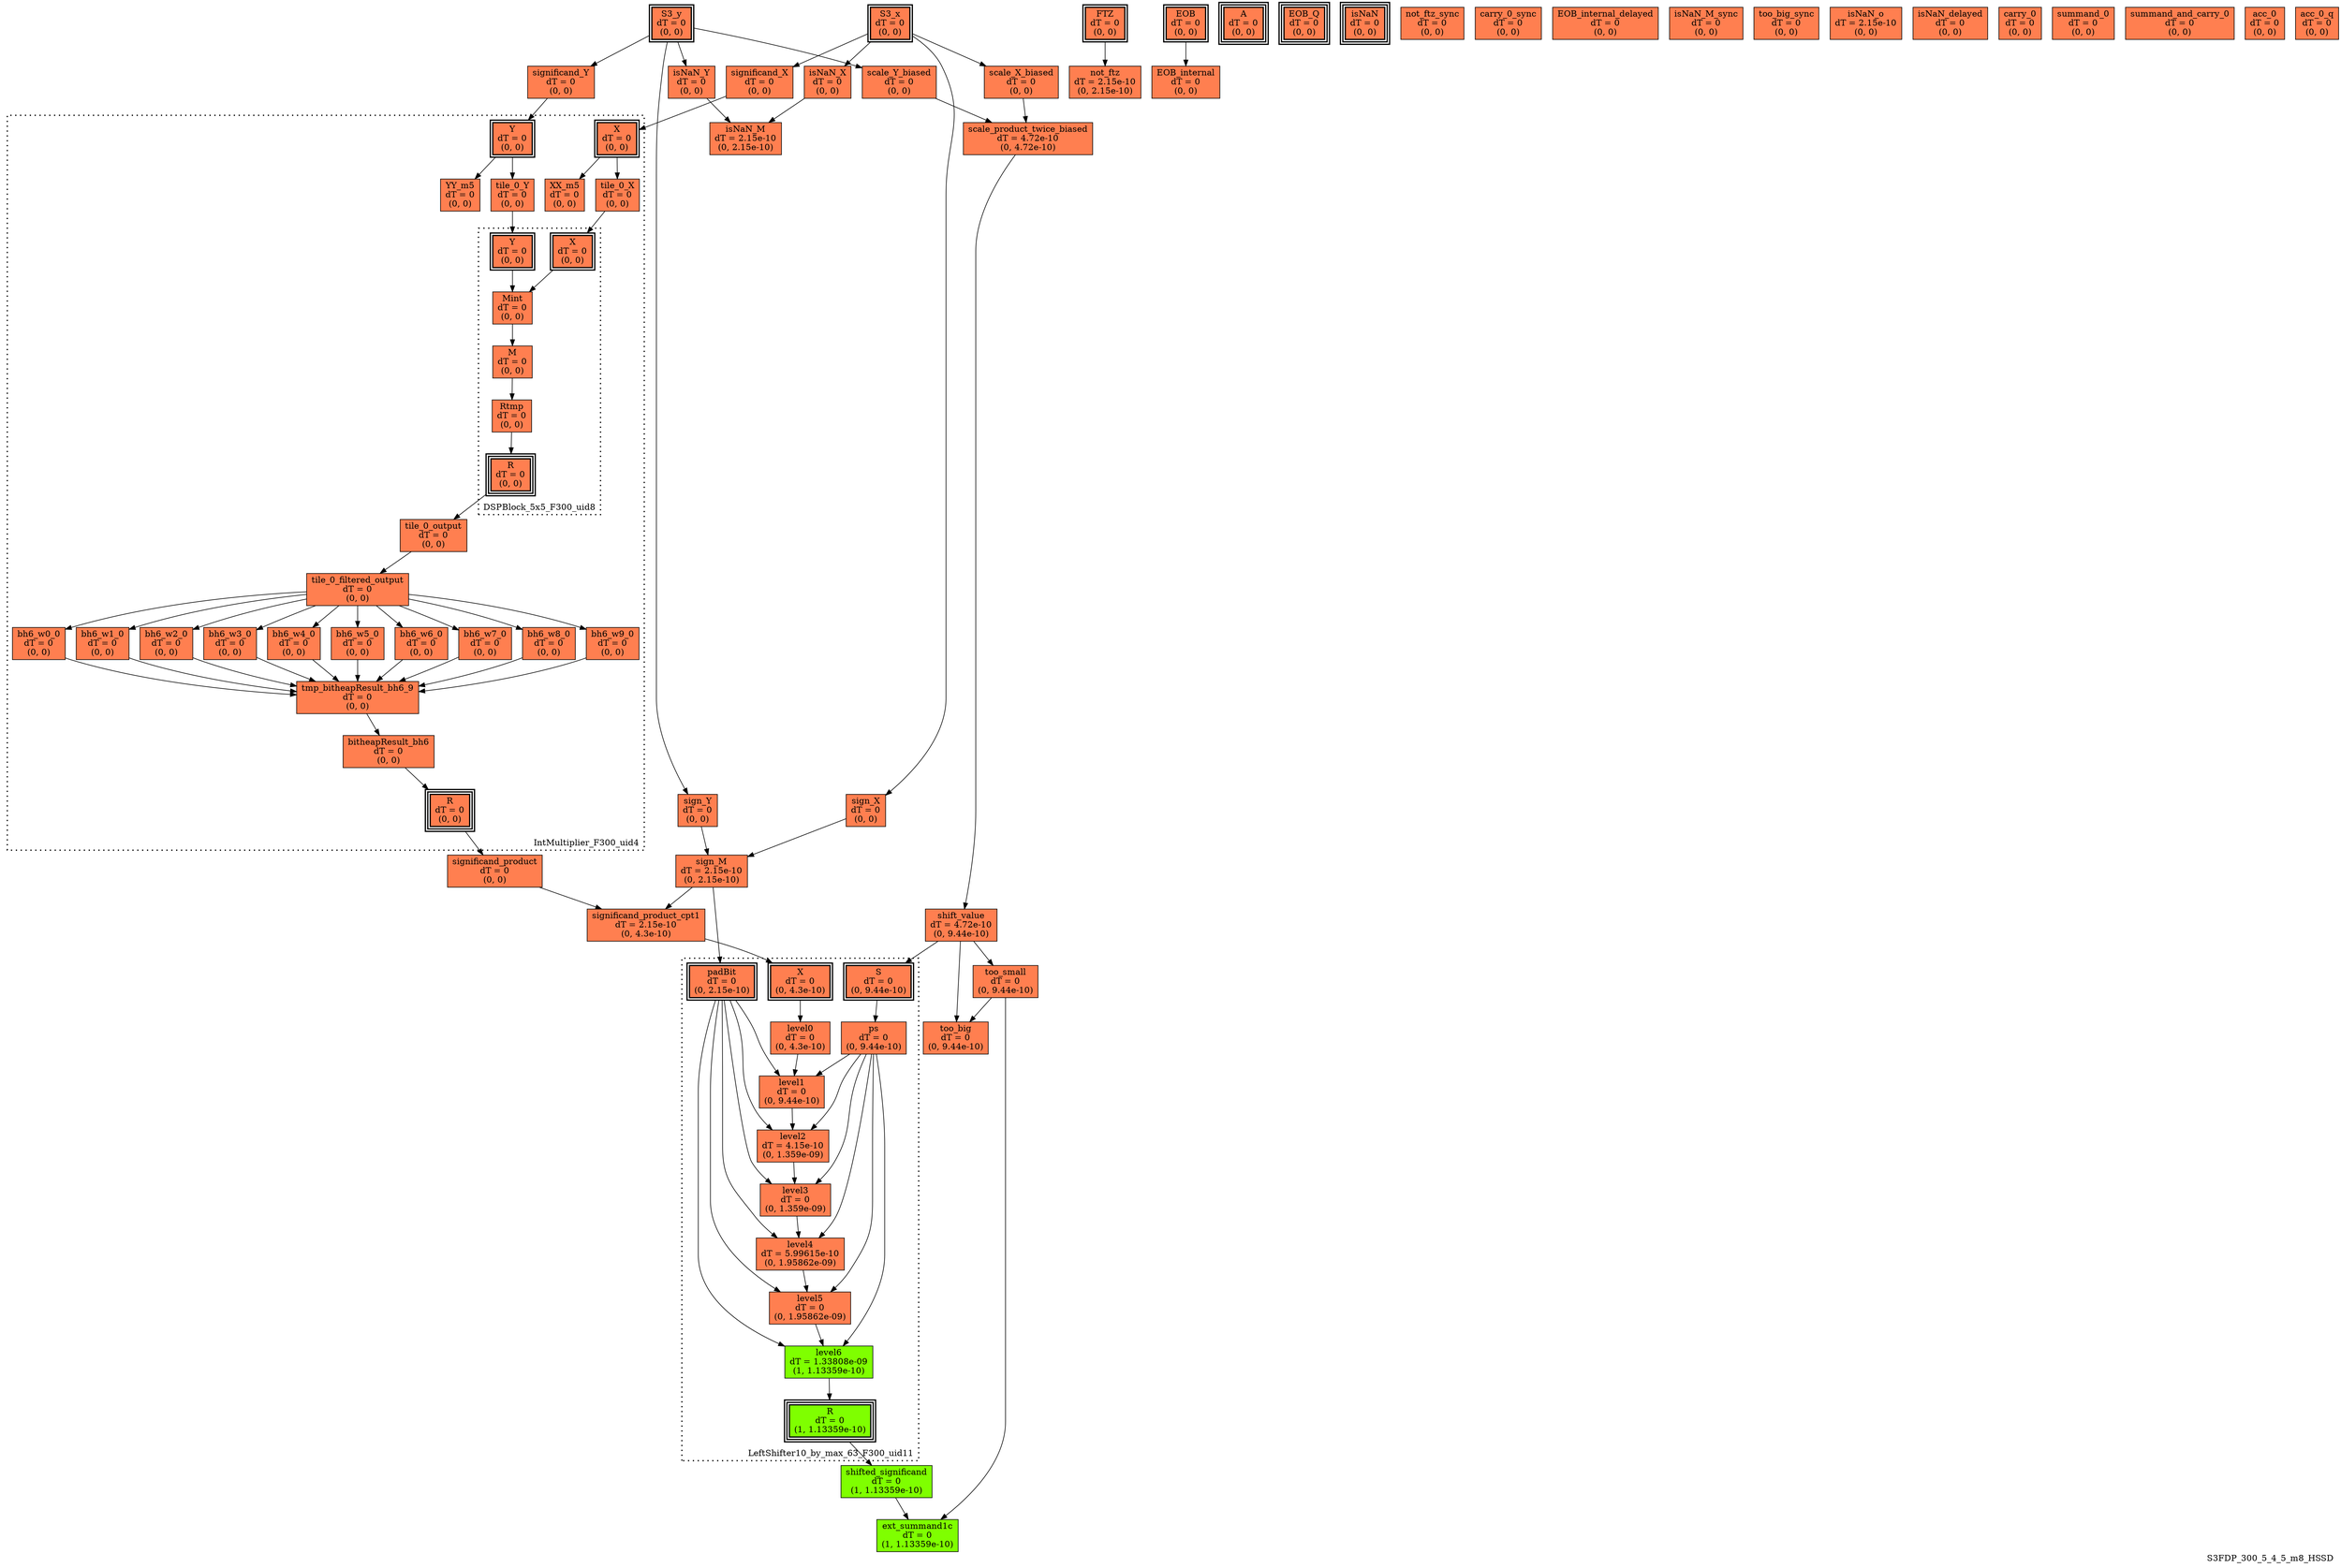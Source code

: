 digraph S3FDP_300_5_4_5_m8_HSSD
{
	//graph drawing options
	label=S3FDP_300_5_4_5_m8_HSSD;
	labelloc=bottom;
	labeljust=right;
	ratio=auto;
	nodesep=0.25;
	ranksep=0.5;

	//input/output signals of operator S3FDP_300_5_4_5_m8_HSSD
	S3_x__S3FDP_300_5_4_5_m8_HSSD [ label="S3_x\ndT = 0\n(0, 0)", shape=box, color=black, style="bold, filled", fillcolor=coral, peripheries=2 ];
	S3_y__S3FDP_300_5_4_5_m8_HSSD [ label="S3_y\ndT = 0\n(0, 0)", shape=box, color=black, style="bold, filled", fillcolor=coral, peripheries=2 ];
	FTZ__S3FDP_300_5_4_5_m8_HSSD [ label="FTZ\ndT = 0\n(0, 0)", shape=box, color=black, style="bold, filled", fillcolor=coral, peripheries=2 ];
	EOB__S3FDP_300_5_4_5_m8_HSSD [ label="EOB\ndT = 0\n(0, 0)", shape=box, color=black, style="bold, filled", fillcolor=coral, peripheries=2 ];
	A__S3FDP_300_5_4_5_m8_HSSD [ label="A\ndT = 0\n(0, 0)", shape=box, color=black, style="bold, filled", fillcolor=coral, peripheries=3 ];
	EOB_Q__S3FDP_300_5_4_5_m8_HSSD [ label="EOB_Q\ndT = 0\n(0, 0)", shape=box, color=black, style="bold, filled", fillcolor=coral, peripheries=3 ];
	isNaN__S3FDP_300_5_4_5_m8_HSSD [ label="isNaN\ndT = 0\n(0, 0)", shape=box, color=black, style="bold, filled", fillcolor=coral, peripheries=3 ];
	{rank=same S3_x__S3FDP_300_5_4_5_m8_HSSD, S3_y__S3FDP_300_5_4_5_m8_HSSD, FTZ__S3FDP_300_5_4_5_m8_HSSD, EOB__S3FDP_300_5_4_5_m8_HSSD};
	{rank=same A__S3FDP_300_5_4_5_m8_HSSD, EOB_Q__S3FDP_300_5_4_5_m8_HSSD, isNaN__S3FDP_300_5_4_5_m8_HSSD};
	//internal signals of operator S3FDP_300_5_4_5_m8_HSSD
	sign_X__S3FDP_300_5_4_5_m8_HSSD [ label="sign_X\ndT = 0\n(0, 0)", shape=box, color=black, style=filled, fillcolor=coral, peripheries=1 ];
	sign_Y__S3FDP_300_5_4_5_m8_HSSD [ label="sign_Y\ndT = 0\n(0, 0)", shape=box, color=black, style=filled, fillcolor=coral, peripheries=1 ];
	sign_M__S3FDP_300_5_4_5_m8_HSSD [ label="sign_M\ndT = 2.15e-10\n(0, 2.15e-10)", shape=box, color=black, style=filled, fillcolor=coral, peripheries=1 ];
	isNaN_X__S3FDP_300_5_4_5_m8_HSSD [ label="isNaN_X\ndT = 0\n(0, 0)", shape=box, color=black, style=filled, fillcolor=coral, peripheries=1 ];
	isNaN_Y__S3FDP_300_5_4_5_m8_HSSD [ label="isNaN_Y\ndT = 0\n(0, 0)", shape=box, color=black, style=filled, fillcolor=coral, peripheries=1 ];
	isNaN_M__S3FDP_300_5_4_5_m8_HSSD [ label="isNaN_M\ndT = 2.15e-10\n(0, 2.15e-10)", shape=box, color=black, style=filled, fillcolor=coral, peripheries=1 ];
	significand_X__S3FDP_300_5_4_5_m8_HSSD [ label="significand_X\ndT = 0\n(0, 0)", shape=box, color=black, style=filled, fillcolor=coral, peripheries=1 ];
	significand_Y__S3FDP_300_5_4_5_m8_HSSD [ label="significand_Y\ndT = 0\n(0, 0)", shape=box, color=black, style=filled, fillcolor=coral, peripheries=1 ];
	significand_product__S3FDP_300_5_4_5_m8_HSSD [ label="significand_product\ndT = 0\n(0, 0)", shape=box, color=black, style=filled, fillcolor=coral, peripheries=1 ];
	scale_X_biased__S3FDP_300_5_4_5_m8_HSSD [ label="scale_X_biased\ndT = 0\n(0, 0)", shape=box, color=black, style=filled, fillcolor=coral, peripheries=1 ];
	scale_Y_biased__S3FDP_300_5_4_5_m8_HSSD [ label="scale_Y_biased\ndT = 0\n(0, 0)", shape=box, color=black, style=filled, fillcolor=coral, peripheries=1 ];
	scale_product_twice_biased__S3FDP_300_5_4_5_m8_HSSD [ label="scale_product_twice_biased\ndT = 4.72e-10\n(0, 4.72e-10)", shape=box, color=black, style=filled, fillcolor=coral, peripheries=1 ];
	significand_product_cpt1__S3FDP_300_5_4_5_m8_HSSD [ label="significand_product_cpt1\ndT = 2.15e-10\n(0, 4.3e-10)", shape=box, color=black, style=filled, fillcolor=coral, peripheries=1 ];
	shift_value__S3FDP_300_5_4_5_m8_HSSD [ label="shift_value\ndT = 4.72e-10\n(0, 9.44e-10)", shape=box, color=black, style=filled, fillcolor=coral, peripheries=1 ];
	shifted_significand__S3FDP_300_5_4_5_m8_HSSD [ label="shifted_significand\ndT = 0\n(1, 1.13359e-10)", shape=box, color=black, style=filled, fillcolor=chartreuse, peripheries=1 ];
	too_small__S3FDP_300_5_4_5_m8_HSSD [ label="too_small\ndT = 0\n(0, 9.44e-10)", shape=box, color=black, style=filled, fillcolor=coral, peripheries=1 ];
	too_big__S3FDP_300_5_4_5_m8_HSSD [ label="too_big\ndT = 0\n(0, 9.44e-10)", shape=box, color=black, style=filled, fillcolor=coral, peripheries=1 ];
	ext_summand1c__S3FDP_300_5_4_5_m8_HSSD [ label="ext_summand1c\ndT = 0\n(1, 1.13359e-10)", shape=box, color=black, style=filled, fillcolor=chartreuse, peripheries=1 ];
	not_ftz__S3FDP_300_5_4_5_m8_HSSD [ label="not_ftz\ndT = 2.15e-10\n(0, 2.15e-10)", shape=box, color=black, style=filled, fillcolor=coral, peripheries=1 ];
	EOB_internal__S3FDP_300_5_4_5_m8_HSSD [ label="EOB_internal\ndT = 0\n(0, 0)", shape=box, color=black, style=filled, fillcolor=coral, peripheries=1 ];
	not_ftz_sync__S3FDP_300_5_4_5_m8_HSSD [ label="not_ftz_sync\ndT = 0\n(0, 0)", shape=box, color=black, style=filled, fillcolor=coral, peripheries=1 ];
	carry_0_sync__S3FDP_300_5_4_5_m8_HSSD [ label="carry_0_sync\ndT = 0\n(0, 0)", shape=box, color=black, style=filled, fillcolor=coral, peripheries=1 ];
	EOB_internal_delayed__S3FDP_300_5_4_5_m8_HSSD [ label="EOB_internal_delayed\ndT = 0\n(0, 0)", shape=box, color=black, style=filled, fillcolor=coral, peripheries=1 ];
	isNaN_M_sync__S3FDP_300_5_4_5_m8_HSSD [ label="isNaN_M_sync\ndT = 0\n(0, 0)", shape=box, color=black, style=filled, fillcolor=coral, peripheries=1 ];
	too_big_sync__S3FDP_300_5_4_5_m8_HSSD [ label="too_big_sync\ndT = 0\n(0, 0)", shape=box, color=black, style=filled, fillcolor=coral, peripheries=1 ];
	isNaN_o__S3FDP_300_5_4_5_m8_HSSD [ label="isNaN_o\ndT = 2.15e-10\n(0, 0)", shape=box, color=black, style=filled, fillcolor=coral, peripheries=1 ];
	isNaN_delayed__S3FDP_300_5_4_5_m8_HSSD [ label="isNaN_delayed\ndT = 0\n(0, 0)", shape=box, color=black, style=filled, fillcolor=coral, peripheries=1 ];
	carry_0__S3FDP_300_5_4_5_m8_HSSD [ label="carry_0\ndT = 0\n(0, 0)", shape=box, color=black, style=filled, fillcolor=coral, peripheries=1 ];
	summand_0__S3FDP_300_5_4_5_m8_HSSD [ label="summand_0\ndT = 0\n(0, 0)", shape=box, color=black, style=filled, fillcolor=coral, peripheries=1 ];
	summand_and_carry_0__S3FDP_300_5_4_5_m8_HSSD [ label="summand_and_carry_0\ndT = 0\n(0, 0)", shape=box, color=black, style=filled, fillcolor=coral, peripheries=1 ];
	acc_0__S3FDP_300_5_4_5_m8_HSSD [ label="acc_0\ndT = 0\n(0, 0)", shape=box, color=black, style=filled, fillcolor=coral, peripheries=1 ];
	acc_0_q__S3FDP_300_5_4_5_m8_HSSD [ label="acc_0_q\ndT = 0\n(0, 0)", shape=box, color=black, style=filled, fillcolor=coral, peripheries=1 ];

	//subcomponents of operator S3FDP_300_5_4_5_m8_HSSD

	subgraph cluster_IntMultiplier_F300_uid4
	{
		//graph drawing options
		label=IntMultiplier_F300_uid4;
		labelloc=bottom;
		labeljust=right;
		style="bold, dotted";
		ratio=auto;
		nodesep=0.25;
		ranksep=0.5;

		//input/output signals of operator IntMultiplier_F300_uid4
		X__IntMultiplier_F300_uid4 [ label="X\ndT = 0\n(0, 0)", shape=box, color=black, style="bold, filled", fillcolor=coral, peripheries=2 ];
		Y__IntMultiplier_F300_uid4 [ label="Y\ndT = 0\n(0, 0)", shape=box, color=black, style="bold, filled", fillcolor=coral, peripheries=2 ];
		R__IntMultiplier_F300_uid4 [ label="R\ndT = 0\n(0, 0)", shape=box, color=black, style="bold, filled", fillcolor=coral, peripheries=3 ];
		{rank=same X__IntMultiplier_F300_uid4, Y__IntMultiplier_F300_uid4};
		{rank=same R__IntMultiplier_F300_uid4};
		//internal signals of operator IntMultiplier_F300_uid4
		XX_m5__IntMultiplier_F300_uid4 [ label="XX_m5\ndT = 0\n(0, 0)", shape=box, color=black, style=filled, fillcolor=coral, peripheries=1 ];
		YY_m5__IntMultiplier_F300_uid4 [ label="YY_m5\ndT = 0\n(0, 0)", shape=box, color=black, style=filled, fillcolor=coral, peripheries=1 ];
		tile_0_X__IntMultiplier_F300_uid4 [ label="tile_0_X\ndT = 0\n(0, 0)", shape=box, color=black, style=filled, fillcolor=coral, peripheries=1 ];
		tile_0_Y__IntMultiplier_F300_uid4 [ label="tile_0_Y\ndT = 0\n(0, 0)", shape=box, color=black, style=filled, fillcolor=coral, peripheries=1 ];
		tile_0_output__IntMultiplier_F300_uid4 [ label="tile_0_output\ndT = 0\n(0, 0)", shape=box, color=black, style=filled, fillcolor=coral, peripheries=1 ];
		tile_0_filtered_output__IntMultiplier_F300_uid4 [ label="tile_0_filtered_output\ndT = 0\n(0, 0)", shape=box, color=black, style=filled, fillcolor=coral, peripheries=1 ];
		bh6_w0_0__IntMultiplier_F300_uid4 [ label="bh6_w0_0\ndT = 0\n(0, 0)", shape=box, color=black, style=filled, fillcolor=coral, peripheries=1 ];
		bh6_w1_0__IntMultiplier_F300_uid4 [ label="bh6_w1_0\ndT = 0\n(0, 0)", shape=box, color=black, style=filled, fillcolor=coral, peripheries=1 ];
		bh6_w2_0__IntMultiplier_F300_uid4 [ label="bh6_w2_0\ndT = 0\n(0, 0)", shape=box, color=black, style=filled, fillcolor=coral, peripheries=1 ];
		bh6_w3_0__IntMultiplier_F300_uid4 [ label="bh6_w3_0\ndT = 0\n(0, 0)", shape=box, color=black, style=filled, fillcolor=coral, peripheries=1 ];
		bh6_w4_0__IntMultiplier_F300_uid4 [ label="bh6_w4_0\ndT = 0\n(0, 0)", shape=box, color=black, style=filled, fillcolor=coral, peripheries=1 ];
		bh6_w5_0__IntMultiplier_F300_uid4 [ label="bh6_w5_0\ndT = 0\n(0, 0)", shape=box, color=black, style=filled, fillcolor=coral, peripheries=1 ];
		bh6_w6_0__IntMultiplier_F300_uid4 [ label="bh6_w6_0\ndT = 0\n(0, 0)", shape=box, color=black, style=filled, fillcolor=coral, peripheries=1 ];
		bh6_w7_0__IntMultiplier_F300_uid4 [ label="bh6_w7_0\ndT = 0\n(0, 0)", shape=box, color=black, style=filled, fillcolor=coral, peripheries=1 ];
		bh6_w8_0__IntMultiplier_F300_uid4 [ label="bh6_w8_0\ndT = 0\n(0, 0)", shape=box, color=black, style=filled, fillcolor=coral, peripheries=1 ];
		bh6_w9_0__IntMultiplier_F300_uid4 [ label="bh6_w9_0\ndT = 0\n(0, 0)", shape=box, color=black, style=filled, fillcolor=coral, peripheries=1 ];
		tmp_bitheapResult_bh6_9__IntMultiplier_F300_uid4 [ label="tmp_bitheapResult_bh6_9\ndT = 0\n(0, 0)", shape=box, color=black, style=filled, fillcolor=coral, peripheries=1 ];
		bitheapResult_bh6__IntMultiplier_F300_uid4 [ label="bitheapResult_bh6\ndT = 0\n(0, 0)", shape=box, color=black, style=filled, fillcolor=coral, peripheries=1 ];

		//subcomponents of operator IntMultiplier_F300_uid4

		subgraph cluster_DSPBlock_5x5_F300_uid8
		{
			//graph drawing options
			label=DSPBlock_5x5_F300_uid8;
			labelloc=bottom;
			labeljust=right;
			style="bold, dotted";
			ratio=auto;
			nodesep=0.25;
			ranksep=0.5;

			//input/output signals of operator DSPBlock_5x5_F300_uid8
			X__DSPBlock_5x5_F300_uid8 [ label="X\ndT = 0\n(0, 0)", shape=box, color=black, style="bold, filled", fillcolor=coral, peripheries=2 ];
			Y__DSPBlock_5x5_F300_uid8 [ label="Y\ndT = 0\n(0, 0)", shape=box, color=black, style="bold, filled", fillcolor=coral, peripheries=2 ];
			R__DSPBlock_5x5_F300_uid8 [ label="R\ndT = 0\n(0, 0)", shape=box, color=black, style="bold, filled", fillcolor=coral, peripheries=3 ];
			{rank=same X__DSPBlock_5x5_F300_uid8, Y__DSPBlock_5x5_F300_uid8};
			{rank=same R__DSPBlock_5x5_F300_uid8};
			//internal signals of operator DSPBlock_5x5_F300_uid8
			Mint__DSPBlock_5x5_F300_uid8 [ label="Mint\ndT = 0\n(0, 0)", shape=box, color=black, style=filled, fillcolor=coral, peripheries=1 ];
			M__DSPBlock_5x5_F300_uid8 [ label="M\ndT = 0\n(0, 0)", shape=box, color=black, style=filled, fillcolor=coral, peripheries=1 ];
			Rtmp__DSPBlock_5x5_F300_uid8 [ label="Rtmp\ndT = 0\n(0, 0)", shape=box, color=black, style=filled, fillcolor=coral, peripheries=1 ];

			//subcomponents of operator DSPBlock_5x5_F300_uid8

			//input and internal signal connections of operator DSPBlock_5x5_F300_uid8
			X__DSPBlock_5x5_F300_uid8 -> Mint__DSPBlock_5x5_F300_uid8 [ arrowhead=normal, arrowsize=1.0, arrowtail=normal, color=black, dir=forward  ];
			Y__DSPBlock_5x5_F300_uid8 -> Mint__DSPBlock_5x5_F300_uid8 [ arrowhead=normal, arrowsize=1.0, arrowtail=normal, color=black, dir=forward  ];
			Mint__DSPBlock_5x5_F300_uid8 -> M__DSPBlock_5x5_F300_uid8 [ arrowhead=normal, arrowsize=1.0, arrowtail=normal, color=black, dir=forward  ];
			M__DSPBlock_5x5_F300_uid8 -> Rtmp__DSPBlock_5x5_F300_uid8 [ arrowhead=normal, arrowsize=1.0, arrowtail=normal, color=black, dir=forward  ];
			Rtmp__DSPBlock_5x5_F300_uid8 -> R__DSPBlock_5x5_F300_uid8 [ arrowhead=normal, arrowsize=1.0, arrowtail=normal, color=black, dir=forward  ];
		}

			//output signal connections of operator DSPBlock_5x5_F300_uid8
			R__DSPBlock_5x5_F300_uid8 -> tile_0_output__IntMultiplier_F300_uid4 [ arrowhead=normal, arrowsize=1.0, arrowtail=normal, color=black, dir=forward  ];

		//input and internal signal connections of operator IntMultiplier_F300_uid4
		X__IntMultiplier_F300_uid4 -> XX_m5__IntMultiplier_F300_uid4 [ arrowhead=normal, arrowsize=1.0, arrowtail=normal, color=black, dir=forward  ];
		X__IntMultiplier_F300_uid4 -> tile_0_X__IntMultiplier_F300_uid4 [ arrowhead=normal, arrowsize=1.0, arrowtail=normal, color=black, dir=forward  ];
		Y__IntMultiplier_F300_uid4 -> YY_m5__IntMultiplier_F300_uid4 [ arrowhead=normal, arrowsize=1.0, arrowtail=normal, color=black, dir=forward  ];
		Y__IntMultiplier_F300_uid4 -> tile_0_Y__IntMultiplier_F300_uid4 [ arrowhead=normal, arrowsize=1.0, arrowtail=normal, color=black, dir=forward  ];
		tile_0_X__IntMultiplier_F300_uid4 -> X__DSPBlock_5x5_F300_uid8 [ arrowhead=normal, arrowsize=1.0, arrowtail=normal, color=black, dir=forward  ];
		tile_0_Y__IntMultiplier_F300_uid4 -> Y__DSPBlock_5x5_F300_uid8 [ arrowhead=normal, arrowsize=1.0, arrowtail=normal, color=black, dir=forward  ];
		tile_0_output__IntMultiplier_F300_uid4 -> tile_0_filtered_output__IntMultiplier_F300_uid4 [ arrowhead=normal, arrowsize=1.0, arrowtail=normal, color=black, dir=forward  ];
		tile_0_filtered_output__IntMultiplier_F300_uid4 -> bh6_w0_0__IntMultiplier_F300_uid4 [ arrowhead=normal, arrowsize=1.0, arrowtail=normal, color=black, dir=forward  ];
		tile_0_filtered_output__IntMultiplier_F300_uid4 -> bh6_w1_0__IntMultiplier_F300_uid4 [ arrowhead=normal, arrowsize=1.0, arrowtail=normal, color=black, dir=forward  ];
		tile_0_filtered_output__IntMultiplier_F300_uid4 -> bh6_w2_0__IntMultiplier_F300_uid4 [ arrowhead=normal, arrowsize=1.0, arrowtail=normal, color=black, dir=forward  ];
		tile_0_filtered_output__IntMultiplier_F300_uid4 -> bh6_w3_0__IntMultiplier_F300_uid4 [ arrowhead=normal, arrowsize=1.0, arrowtail=normal, color=black, dir=forward  ];
		tile_0_filtered_output__IntMultiplier_F300_uid4 -> bh6_w4_0__IntMultiplier_F300_uid4 [ arrowhead=normal, arrowsize=1.0, arrowtail=normal, color=black, dir=forward  ];
		tile_0_filtered_output__IntMultiplier_F300_uid4 -> bh6_w5_0__IntMultiplier_F300_uid4 [ arrowhead=normal, arrowsize=1.0, arrowtail=normal, color=black, dir=forward  ];
		tile_0_filtered_output__IntMultiplier_F300_uid4 -> bh6_w6_0__IntMultiplier_F300_uid4 [ arrowhead=normal, arrowsize=1.0, arrowtail=normal, color=black, dir=forward  ];
		tile_0_filtered_output__IntMultiplier_F300_uid4 -> bh6_w7_0__IntMultiplier_F300_uid4 [ arrowhead=normal, arrowsize=1.0, arrowtail=normal, color=black, dir=forward  ];
		tile_0_filtered_output__IntMultiplier_F300_uid4 -> bh6_w8_0__IntMultiplier_F300_uid4 [ arrowhead=normal, arrowsize=1.0, arrowtail=normal, color=black, dir=forward  ];
		tile_0_filtered_output__IntMultiplier_F300_uid4 -> bh6_w9_0__IntMultiplier_F300_uid4 [ arrowhead=normal, arrowsize=1.0, arrowtail=normal, color=black, dir=forward  ];
		bh6_w0_0__IntMultiplier_F300_uid4 -> tmp_bitheapResult_bh6_9__IntMultiplier_F300_uid4 [ arrowhead=normal, arrowsize=1.0, arrowtail=normal, color=black, dir=forward  ];
		bh6_w1_0__IntMultiplier_F300_uid4 -> tmp_bitheapResult_bh6_9__IntMultiplier_F300_uid4 [ arrowhead=normal, arrowsize=1.0, arrowtail=normal, color=black, dir=forward  ];
		bh6_w2_0__IntMultiplier_F300_uid4 -> tmp_bitheapResult_bh6_9__IntMultiplier_F300_uid4 [ arrowhead=normal, arrowsize=1.0, arrowtail=normal, color=black, dir=forward  ];
		bh6_w3_0__IntMultiplier_F300_uid4 -> tmp_bitheapResult_bh6_9__IntMultiplier_F300_uid4 [ arrowhead=normal, arrowsize=1.0, arrowtail=normal, color=black, dir=forward  ];
		bh6_w4_0__IntMultiplier_F300_uid4 -> tmp_bitheapResult_bh6_9__IntMultiplier_F300_uid4 [ arrowhead=normal, arrowsize=1.0, arrowtail=normal, color=black, dir=forward  ];
		bh6_w5_0__IntMultiplier_F300_uid4 -> tmp_bitheapResult_bh6_9__IntMultiplier_F300_uid4 [ arrowhead=normal, arrowsize=1.0, arrowtail=normal, color=black, dir=forward  ];
		bh6_w6_0__IntMultiplier_F300_uid4 -> tmp_bitheapResult_bh6_9__IntMultiplier_F300_uid4 [ arrowhead=normal, arrowsize=1.0, arrowtail=normal, color=black, dir=forward  ];
		bh6_w7_0__IntMultiplier_F300_uid4 -> tmp_bitheapResult_bh6_9__IntMultiplier_F300_uid4 [ arrowhead=normal, arrowsize=1.0, arrowtail=normal, color=black, dir=forward  ];
		bh6_w8_0__IntMultiplier_F300_uid4 -> tmp_bitheapResult_bh6_9__IntMultiplier_F300_uid4 [ arrowhead=normal, arrowsize=1.0, arrowtail=normal, color=black, dir=forward  ];
		bh6_w9_0__IntMultiplier_F300_uid4 -> tmp_bitheapResult_bh6_9__IntMultiplier_F300_uid4 [ arrowhead=normal, arrowsize=1.0, arrowtail=normal, color=black, dir=forward  ];
		tmp_bitheapResult_bh6_9__IntMultiplier_F300_uid4 -> bitheapResult_bh6__IntMultiplier_F300_uid4 [ arrowhead=normal, arrowsize=1.0, arrowtail=normal, color=black, dir=forward  ];
		bitheapResult_bh6__IntMultiplier_F300_uid4 -> R__IntMultiplier_F300_uid4 [ arrowhead=normal, arrowsize=1.0, arrowtail=normal, color=black, dir=forward  ];
	}

		//output signal connections of operator IntMultiplier_F300_uid4
		R__IntMultiplier_F300_uid4 -> significand_product__S3FDP_300_5_4_5_m8_HSSD [ arrowhead=normal, arrowsize=1.0, arrowtail=normal, color=black, dir=forward  ];

	subgraph cluster_LeftShifter10_by_max_63_F300_uid11
	{
		//graph drawing options
		label=LeftShifter10_by_max_63_F300_uid11;
		labelloc=bottom;
		labeljust=right;
		style="bold, dotted";
		ratio=auto;
		nodesep=0.25;
		ranksep=0.5;

		//input/output signals of operator LeftShifter10_by_max_63_F300_uid11
		X__LeftShifter10_by_max_63_F300_uid11 [ label="X\ndT = 0\n(0, 4.3e-10)", shape=box, color=black, style="bold, filled", fillcolor=coral, peripheries=2 ];
		S__LeftShifter10_by_max_63_F300_uid11 [ label="S\ndT = 0\n(0, 9.44e-10)", shape=box, color=black, style="bold, filled", fillcolor=coral, peripheries=2 ];
		padBit__LeftShifter10_by_max_63_F300_uid11 [ label="padBit\ndT = 0\n(0, 2.15e-10)", shape=box, color=black, style="bold, filled", fillcolor=coral, peripheries=2 ];
		R__LeftShifter10_by_max_63_F300_uid11 [ label="R\ndT = 0\n(1, 1.13359e-10)", shape=box, color=black, style="bold, filled", fillcolor=chartreuse, peripheries=3 ];
		{rank=same X__LeftShifter10_by_max_63_F300_uid11, S__LeftShifter10_by_max_63_F300_uid11, padBit__LeftShifter10_by_max_63_F300_uid11};
		{rank=same R__LeftShifter10_by_max_63_F300_uid11};
		//internal signals of operator LeftShifter10_by_max_63_F300_uid11
		ps__LeftShifter10_by_max_63_F300_uid11 [ label="ps\ndT = 0\n(0, 9.44e-10)", shape=box, color=black, style=filled, fillcolor=coral, peripheries=1 ];
		level0__LeftShifter10_by_max_63_F300_uid11 [ label="level0\ndT = 0\n(0, 4.3e-10)", shape=box, color=black, style=filled, fillcolor=coral, peripheries=1 ];
		level1__LeftShifter10_by_max_63_F300_uid11 [ label="level1\ndT = 0\n(0, 9.44e-10)", shape=box, color=black, style=filled, fillcolor=coral, peripheries=1 ];
		level2__LeftShifter10_by_max_63_F300_uid11 [ label="level2\ndT = 4.15e-10\n(0, 1.359e-09)", shape=box, color=black, style=filled, fillcolor=coral, peripheries=1 ];
		level3__LeftShifter10_by_max_63_F300_uid11 [ label="level3\ndT = 0\n(0, 1.359e-09)", shape=box, color=black, style=filled, fillcolor=coral, peripheries=1 ];
		level4__LeftShifter10_by_max_63_F300_uid11 [ label="level4\ndT = 5.99615e-10\n(0, 1.95862e-09)", shape=box, color=black, style=filled, fillcolor=coral, peripheries=1 ];
		level5__LeftShifter10_by_max_63_F300_uid11 [ label="level5\ndT = 0\n(0, 1.95862e-09)", shape=box, color=black, style=filled, fillcolor=coral, peripheries=1 ];
		level6__LeftShifter10_by_max_63_F300_uid11 [ label="level6\ndT = 1.33808e-09\n(1, 1.13359e-10)", shape=box, color=black, style=filled, fillcolor=chartreuse, peripheries=1 ];

		//subcomponents of operator LeftShifter10_by_max_63_F300_uid11

		//input and internal signal connections of operator LeftShifter10_by_max_63_F300_uid11
		X__LeftShifter10_by_max_63_F300_uid11 -> level0__LeftShifter10_by_max_63_F300_uid11 [ arrowhead=normal, arrowsize=1.0, arrowtail=normal, color=black, dir=forward  ];
		S__LeftShifter10_by_max_63_F300_uid11 -> ps__LeftShifter10_by_max_63_F300_uid11 [ arrowhead=normal, arrowsize=1.0, arrowtail=normal, color=black, dir=forward  ];
		padBit__LeftShifter10_by_max_63_F300_uid11 -> level1__LeftShifter10_by_max_63_F300_uid11 [ arrowhead=normal, arrowsize=1.0, arrowtail=normal, color=black, dir=forward  ];
		padBit__LeftShifter10_by_max_63_F300_uid11 -> level2__LeftShifter10_by_max_63_F300_uid11 [ arrowhead=normal, arrowsize=1.0, arrowtail=normal, color=black, dir=forward  ];
		padBit__LeftShifter10_by_max_63_F300_uid11 -> level3__LeftShifter10_by_max_63_F300_uid11 [ arrowhead=normal, arrowsize=1.0, arrowtail=normal, color=black, dir=forward  ];
		padBit__LeftShifter10_by_max_63_F300_uid11 -> level4__LeftShifter10_by_max_63_F300_uid11 [ arrowhead=normal, arrowsize=1.0, arrowtail=normal, color=black, dir=forward  ];
		padBit__LeftShifter10_by_max_63_F300_uid11 -> level5__LeftShifter10_by_max_63_F300_uid11 [ arrowhead=normal, arrowsize=1.0, arrowtail=normal, color=black, dir=forward  ];
		padBit__LeftShifter10_by_max_63_F300_uid11 -> level6__LeftShifter10_by_max_63_F300_uid11 [ arrowhead=normal, arrowsize=1.0, arrowtail=normal, color=black, dir=forward  ];
		ps__LeftShifter10_by_max_63_F300_uid11 -> level1__LeftShifter10_by_max_63_F300_uid11 [ arrowhead=normal, arrowsize=1.0, arrowtail=normal, color=black, dir=forward  ];
		ps__LeftShifter10_by_max_63_F300_uid11 -> level2__LeftShifter10_by_max_63_F300_uid11 [ arrowhead=normal, arrowsize=1.0, arrowtail=normal, color=black, dir=forward  ];
		ps__LeftShifter10_by_max_63_F300_uid11 -> level3__LeftShifter10_by_max_63_F300_uid11 [ arrowhead=normal, arrowsize=1.0, arrowtail=normal, color=black, dir=forward  ];
		ps__LeftShifter10_by_max_63_F300_uid11 -> level4__LeftShifter10_by_max_63_F300_uid11 [ arrowhead=normal, arrowsize=1.0, arrowtail=normal, color=black, dir=forward  ];
		ps__LeftShifter10_by_max_63_F300_uid11 -> level5__LeftShifter10_by_max_63_F300_uid11 [ arrowhead=normal, arrowsize=1.0, arrowtail=normal, color=black, dir=forward  ];
		ps__LeftShifter10_by_max_63_F300_uid11 -> level6__LeftShifter10_by_max_63_F300_uid11 [ arrowhead=normal, arrowsize=1.0, arrowtail=normal, color=black, dir=forward  ];
		level0__LeftShifter10_by_max_63_F300_uid11 -> level1__LeftShifter10_by_max_63_F300_uid11 [ arrowhead=normal, arrowsize=1.0, arrowtail=normal, color=black, dir=forward  ];
		level1__LeftShifter10_by_max_63_F300_uid11 -> level2__LeftShifter10_by_max_63_F300_uid11 [ arrowhead=normal, arrowsize=1.0, arrowtail=normal, color=black, dir=forward  ];
		level2__LeftShifter10_by_max_63_F300_uid11 -> level3__LeftShifter10_by_max_63_F300_uid11 [ arrowhead=normal, arrowsize=1.0, arrowtail=normal, color=black, dir=forward  ];
		level3__LeftShifter10_by_max_63_F300_uid11 -> level4__LeftShifter10_by_max_63_F300_uid11 [ arrowhead=normal, arrowsize=1.0, arrowtail=normal, color=black, dir=forward  ];
		level4__LeftShifter10_by_max_63_F300_uid11 -> level5__LeftShifter10_by_max_63_F300_uid11 [ arrowhead=normal, arrowsize=1.0, arrowtail=normal, color=black, dir=forward  ];
		level5__LeftShifter10_by_max_63_F300_uid11 -> level6__LeftShifter10_by_max_63_F300_uid11 [ arrowhead=normal, arrowsize=1.0, arrowtail=normal, color=black, dir=forward  ];
		level6__LeftShifter10_by_max_63_F300_uid11 -> R__LeftShifter10_by_max_63_F300_uid11 [ arrowhead=normal, arrowsize=1.0, arrowtail=normal, color=black, dir=forward  ];
	}

		//output signal connections of operator LeftShifter10_by_max_63_F300_uid11
		R__LeftShifter10_by_max_63_F300_uid11 -> shifted_significand__S3FDP_300_5_4_5_m8_HSSD [ arrowhead=normal, arrowsize=1.0, arrowtail=normal, color=black, dir=forward  ];

	//input and internal signal connections of operator S3FDP_300_5_4_5_m8_HSSD
	S3_x__S3FDP_300_5_4_5_m8_HSSD -> sign_X__S3FDP_300_5_4_5_m8_HSSD [ arrowhead=normal, arrowsize=1.0, arrowtail=normal, color=black, dir=forward  ];
	S3_x__S3FDP_300_5_4_5_m8_HSSD -> isNaN_X__S3FDP_300_5_4_5_m8_HSSD [ arrowhead=normal, arrowsize=1.0, arrowtail=normal, color=black, dir=forward  ];
	S3_x__S3FDP_300_5_4_5_m8_HSSD -> significand_X__S3FDP_300_5_4_5_m8_HSSD [ arrowhead=normal, arrowsize=1.0, arrowtail=normal, color=black, dir=forward  ];
	S3_x__S3FDP_300_5_4_5_m8_HSSD -> scale_X_biased__S3FDP_300_5_4_5_m8_HSSD [ arrowhead=normal, arrowsize=1.0, arrowtail=normal, color=black, dir=forward  ];
	S3_y__S3FDP_300_5_4_5_m8_HSSD -> sign_Y__S3FDP_300_5_4_5_m8_HSSD [ arrowhead=normal, arrowsize=1.0, arrowtail=normal, color=black, dir=forward  ];
	S3_y__S3FDP_300_5_4_5_m8_HSSD -> isNaN_Y__S3FDP_300_5_4_5_m8_HSSD [ arrowhead=normal, arrowsize=1.0, arrowtail=normal, color=black, dir=forward  ];
	S3_y__S3FDP_300_5_4_5_m8_HSSD -> significand_Y__S3FDP_300_5_4_5_m8_HSSD [ arrowhead=normal, arrowsize=1.0, arrowtail=normal, color=black, dir=forward  ];
	S3_y__S3FDP_300_5_4_5_m8_HSSD -> scale_Y_biased__S3FDP_300_5_4_5_m8_HSSD [ arrowhead=normal, arrowsize=1.0, arrowtail=normal, color=black, dir=forward  ];
	FTZ__S3FDP_300_5_4_5_m8_HSSD -> not_ftz__S3FDP_300_5_4_5_m8_HSSD [ arrowhead=normal, arrowsize=1.0, arrowtail=normal, color=black, dir=forward  ];
	EOB__S3FDP_300_5_4_5_m8_HSSD -> EOB_internal__S3FDP_300_5_4_5_m8_HSSD [ arrowhead=normal, arrowsize=1.0, arrowtail=normal, color=black, dir=forward  ];
	sign_X__S3FDP_300_5_4_5_m8_HSSD -> sign_M__S3FDP_300_5_4_5_m8_HSSD [ arrowhead=normal, arrowsize=1.0, arrowtail=normal, color=black, dir=forward  ];
	sign_Y__S3FDP_300_5_4_5_m8_HSSD -> sign_M__S3FDP_300_5_4_5_m8_HSSD [ arrowhead=normal, arrowsize=1.0, arrowtail=normal, color=black, dir=forward  ];
	sign_M__S3FDP_300_5_4_5_m8_HSSD -> significand_product_cpt1__S3FDP_300_5_4_5_m8_HSSD [ arrowhead=normal, arrowsize=1.0, arrowtail=normal, color=black, dir=forward  ];
	sign_M__S3FDP_300_5_4_5_m8_HSSD -> padBit__LeftShifter10_by_max_63_F300_uid11 [ arrowhead=normal, arrowsize=1.0, arrowtail=normal, color=black, dir=forward  ];
	isNaN_X__S3FDP_300_5_4_5_m8_HSSD -> isNaN_M__S3FDP_300_5_4_5_m8_HSSD [ arrowhead=normal, arrowsize=1.0, arrowtail=normal, color=black, dir=forward  ];
	isNaN_Y__S3FDP_300_5_4_5_m8_HSSD -> isNaN_M__S3FDP_300_5_4_5_m8_HSSD [ arrowhead=normal, arrowsize=1.0, arrowtail=normal, color=black, dir=forward  ];
	significand_X__S3FDP_300_5_4_5_m8_HSSD -> X__IntMultiplier_F300_uid4 [ arrowhead=normal, arrowsize=1.0, arrowtail=normal, color=black, dir=forward  ];
	significand_Y__S3FDP_300_5_4_5_m8_HSSD -> Y__IntMultiplier_F300_uid4 [ arrowhead=normal, arrowsize=1.0, arrowtail=normal, color=black, dir=forward  ];
	significand_product__S3FDP_300_5_4_5_m8_HSSD -> significand_product_cpt1__S3FDP_300_5_4_5_m8_HSSD [ arrowhead=normal, arrowsize=1.0, arrowtail=normal, color=black, dir=forward  ];
	scale_X_biased__S3FDP_300_5_4_5_m8_HSSD -> scale_product_twice_biased__S3FDP_300_5_4_5_m8_HSSD [ arrowhead=normal, arrowsize=1.0, arrowtail=normal, color=black, dir=forward  ];
	scale_Y_biased__S3FDP_300_5_4_5_m8_HSSD -> scale_product_twice_biased__S3FDP_300_5_4_5_m8_HSSD [ arrowhead=normal, arrowsize=1.0, arrowtail=normal, color=black, dir=forward  ];
	scale_product_twice_biased__S3FDP_300_5_4_5_m8_HSSD -> shift_value__S3FDP_300_5_4_5_m8_HSSD [ arrowhead=normal, arrowsize=1.0, arrowtail=normal, color=black, dir=forward  ];
	significand_product_cpt1__S3FDP_300_5_4_5_m8_HSSD -> X__LeftShifter10_by_max_63_F300_uid11 [ arrowhead=normal, arrowsize=1.0, arrowtail=normal, color=black, dir=forward  ];
	shift_value__S3FDP_300_5_4_5_m8_HSSD -> S__LeftShifter10_by_max_63_F300_uid11 [ arrowhead=normal, arrowsize=1.0, arrowtail=normal, color=black, dir=forward  ];
	shift_value__S3FDP_300_5_4_5_m8_HSSD -> too_small__S3FDP_300_5_4_5_m8_HSSD [ arrowhead=normal, arrowsize=1.0, arrowtail=normal, color=black, dir=forward  ];
	shift_value__S3FDP_300_5_4_5_m8_HSSD -> too_big__S3FDP_300_5_4_5_m8_HSSD [ arrowhead=normal, arrowsize=1.0, arrowtail=normal, color=black, dir=forward  ];
	shifted_significand__S3FDP_300_5_4_5_m8_HSSD -> ext_summand1c__S3FDP_300_5_4_5_m8_HSSD [ arrowhead=normal, arrowsize=1.0, arrowtail=normal, color=black, dir=forward  ];
	too_small__S3FDP_300_5_4_5_m8_HSSD -> too_big__S3FDP_300_5_4_5_m8_HSSD [ arrowhead=normal, arrowsize=1.0, arrowtail=normal, color=black, dir=forward  ];
	too_small__S3FDP_300_5_4_5_m8_HSSD -> ext_summand1c__S3FDP_300_5_4_5_m8_HSSD [ arrowhead=normal, arrowsize=1.0, arrowtail=normal, color=black, dir=forward  ];
}

